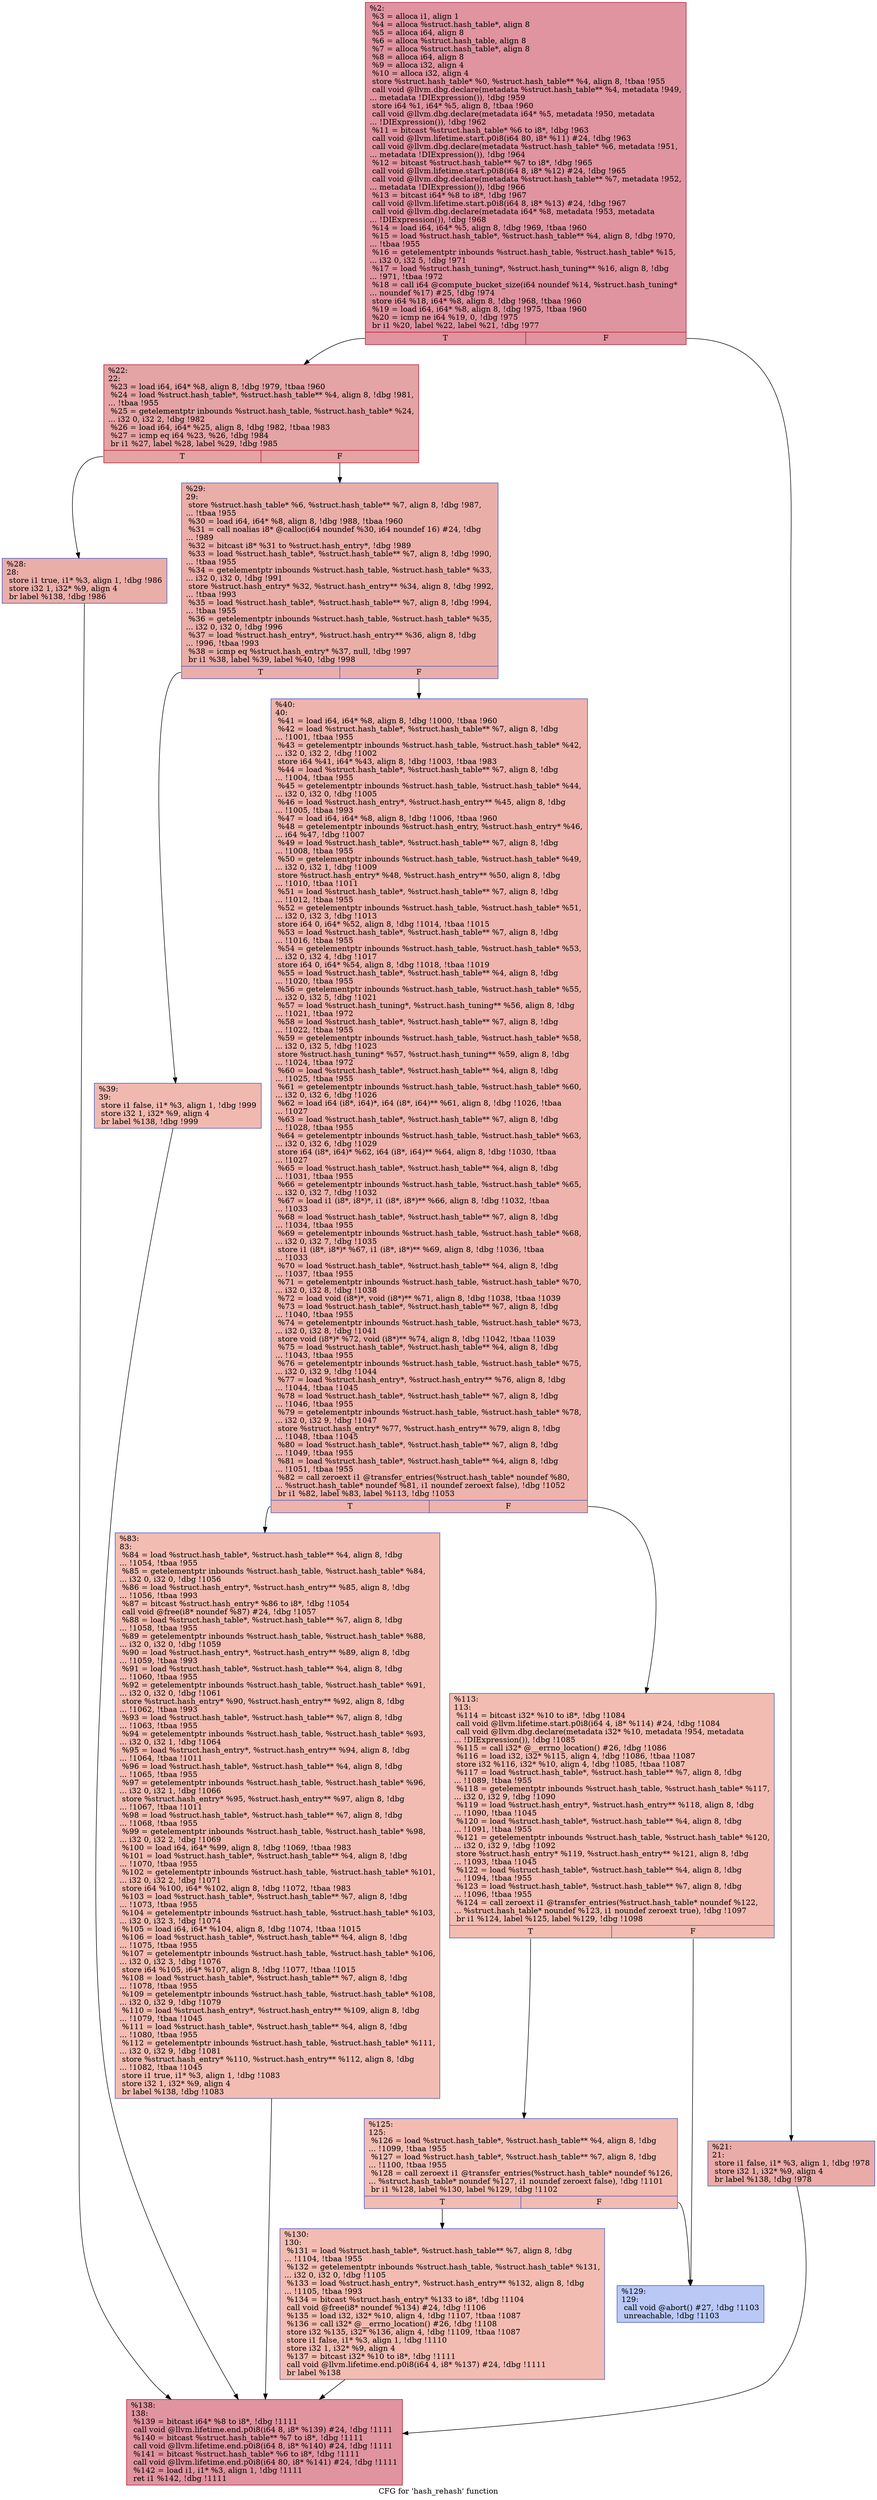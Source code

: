 digraph "CFG for 'hash_rehash' function" {
	label="CFG for 'hash_rehash' function";

	Node0xcde0c0 [shape=record,color="#b70d28ff", style=filled, fillcolor="#b70d2870",label="{%2:\l  %3 = alloca i1, align 1\l  %4 = alloca %struct.hash_table*, align 8\l  %5 = alloca i64, align 8\l  %6 = alloca %struct.hash_table, align 8\l  %7 = alloca %struct.hash_table*, align 8\l  %8 = alloca i64, align 8\l  %9 = alloca i32, align 4\l  %10 = alloca i32, align 4\l  store %struct.hash_table* %0, %struct.hash_table** %4, align 8, !tbaa !955\l  call void @llvm.dbg.declare(metadata %struct.hash_table** %4, metadata !949,\l... metadata !DIExpression()), !dbg !959\l  store i64 %1, i64* %5, align 8, !tbaa !960\l  call void @llvm.dbg.declare(metadata i64* %5, metadata !950, metadata\l... !DIExpression()), !dbg !962\l  %11 = bitcast %struct.hash_table* %6 to i8*, !dbg !963\l  call void @llvm.lifetime.start.p0i8(i64 80, i8* %11) #24, !dbg !963\l  call void @llvm.dbg.declare(metadata %struct.hash_table* %6, metadata !951,\l... metadata !DIExpression()), !dbg !964\l  %12 = bitcast %struct.hash_table** %7 to i8*, !dbg !965\l  call void @llvm.lifetime.start.p0i8(i64 8, i8* %12) #24, !dbg !965\l  call void @llvm.dbg.declare(metadata %struct.hash_table** %7, metadata !952,\l... metadata !DIExpression()), !dbg !966\l  %13 = bitcast i64* %8 to i8*, !dbg !967\l  call void @llvm.lifetime.start.p0i8(i64 8, i8* %13) #24, !dbg !967\l  call void @llvm.dbg.declare(metadata i64* %8, metadata !953, metadata\l... !DIExpression()), !dbg !968\l  %14 = load i64, i64* %5, align 8, !dbg !969, !tbaa !960\l  %15 = load %struct.hash_table*, %struct.hash_table** %4, align 8, !dbg !970,\l... !tbaa !955\l  %16 = getelementptr inbounds %struct.hash_table, %struct.hash_table* %15,\l... i32 0, i32 5, !dbg !971\l  %17 = load %struct.hash_tuning*, %struct.hash_tuning** %16, align 8, !dbg\l... !971, !tbaa !972\l  %18 = call i64 @compute_bucket_size(i64 noundef %14, %struct.hash_tuning*\l... noundef %17) #25, !dbg !974\l  store i64 %18, i64* %8, align 8, !dbg !968, !tbaa !960\l  %19 = load i64, i64* %8, align 8, !dbg !975, !tbaa !960\l  %20 = icmp ne i64 %19, 0, !dbg !975\l  br i1 %20, label %22, label %21, !dbg !977\l|{<s0>T|<s1>F}}"];
	Node0xcde0c0:s0 -> Node0xcde1d0;
	Node0xcde0c0:s1 -> Node0xcde180;
	Node0xcde180 [shape=record,color="#3d50c3ff", style=filled, fillcolor="#cc403a70",label="{%21:\l21:                                               \l  store i1 false, i1* %3, align 1, !dbg !978\l  store i32 1, i32* %9, align 4\l  br label %138, !dbg !978\l}"];
	Node0xcde180 -> Node0xcde4f0;
	Node0xcde1d0 [shape=record,color="#b70d28ff", style=filled, fillcolor="#c32e3170",label="{%22:\l22:                                               \l  %23 = load i64, i64* %8, align 8, !dbg !979, !tbaa !960\l  %24 = load %struct.hash_table*, %struct.hash_table** %4, align 8, !dbg !981,\l... !tbaa !955\l  %25 = getelementptr inbounds %struct.hash_table, %struct.hash_table* %24,\l... i32 0, i32 2, !dbg !982\l  %26 = load i64, i64* %25, align 8, !dbg !982, !tbaa !983\l  %27 = icmp eq i64 %23, %26, !dbg !984\l  br i1 %27, label %28, label %29, !dbg !985\l|{<s0>T|<s1>F}}"];
	Node0xcde1d0:s0 -> Node0xcde220;
	Node0xcde1d0:s1 -> Node0xcde270;
	Node0xcde220 [shape=record,color="#3d50c3ff", style=filled, fillcolor="#d0473d70",label="{%28:\l28:                                               \l  store i1 true, i1* %3, align 1, !dbg !986\l  store i32 1, i32* %9, align 4\l  br label %138, !dbg !986\l}"];
	Node0xcde220 -> Node0xcde4f0;
	Node0xcde270 [shape=record,color="#3d50c3ff", style=filled, fillcolor="#d0473d70",label="{%29:\l29:                                               \l  store %struct.hash_table* %6, %struct.hash_table** %7, align 8, !dbg !987,\l... !tbaa !955\l  %30 = load i64, i64* %8, align 8, !dbg !988, !tbaa !960\l  %31 = call noalias i8* @calloc(i64 noundef %30, i64 noundef 16) #24, !dbg\l... !989\l  %32 = bitcast i8* %31 to %struct.hash_entry*, !dbg !989\l  %33 = load %struct.hash_table*, %struct.hash_table** %7, align 8, !dbg !990,\l... !tbaa !955\l  %34 = getelementptr inbounds %struct.hash_table, %struct.hash_table* %33,\l... i32 0, i32 0, !dbg !991\l  store %struct.hash_entry* %32, %struct.hash_entry** %34, align 8, !dbg !992,\l... !tbaa !993\l  %35 = load %struct.hash_table*, %struct.hash_table** %7, align 8, !dbg !994,\l... !tbaa !955\l  %36 = getelementptr inbounds %struct.hash_table, %struct.hash_table* %35,\l... i32 0, i32 0, !dbg !996\l  %37 = load %struct.hash_entry*, %struct.hash_entry** %36, align 8, !dbg\l... !996, !tbaa !993\l  %38 = icmp eq %struct.hash_entry* %37, null, !dbg !997\l  br i1 %38, label %39, label %40, !dbg !998\l|{<s0>T|<s1>F}}"];
	Node0xcde270:s0 -> Node0xcde2c0;
	Node0xcde270:s1 -> Node0xcde310;
	Node0xcde2c0 [shape=record,color="#3d50c3ff", style=filled, fillcolor="#de614d70",label="{%39:\l39:                                               \l  store i1 false, i1* %3, align 1, !dbg !999\l  store i32 1, i32* %9, align 4\l  br label %138, !dbg !999\l}"];
	Node0xcde2c0 -> Node0xcde4f0;
	Node0xcde310 [shape=record,color="#3d50c3ff", style=filled, fillcolor="#d6524470",label="{%40:\l40:                                               \l  %41 = load i64, i64* %8, align 8, !dbg !1000, !tbaa !960\l  %42 = load %struct.hash_table*, %struct.hash_table** %7, align 8, !dbg\l... !1001, !tbaa !955\l  %43 = getelementptr inbounds %struct.hash_table, %struct.hash_table* %42,\l... i32 0, i32 2, !dbg !1002\l  store i64 %41, i64* %43, align 8, !dbg !1003, !tbaa !983\l  %44 = load %struct.hash_table*, %struct.hash_table** %7, align 8, !dbg\l... !1004, !tbaa !955\l  %45 = getelementptr inbounds %struct.hash_table, %struct.hash_table* %44,\l... i32 0, i32 0, !dbg !1005\l  %46 = load %struct.hash_entry*, %struct.hash_entry** %45, align 8, !dbg\l... !1005, !tbaa !993\l  %47 = load i64, i64* %8, align 8, !dbg !1006, !tbaa !960\l  %48 = getelementptr inbounds %struct.hash_entry, %struct.hash_entry* %46,\l... i64 %47, !dbg !1007\l  %49 = load %struct.hash_table*, %struct.hash_table** %7, align 8, !dbg\l... !1008, !tbaa !955\l  %50 = getelementptr inbounds %struct.hash_table, %struct.hash_table* %49,\l... i32 0, i32 1, !dbg !1009\l  store %struct.hash_entry* %48, %struct.hash_entry** %50, align 8, !dbg\l... !1010, !tbaa !1011\l  %51 = load %struct.hash_table*, %struct.hash_table** %7, align 8, !dbg\l... !1012, !tbaa !955\l  %52 = getelementptr inbounds %struct.hash_table, %struct.hash_table* %51,\l... i32 0, i32 3, !dbg !1013\l  store i64 0, i64* %52, align 8, !dbg !1014, !tbaa !1015\l  %53 = load %struct.hash_table*, %struct.hash_table** %7, align 8, !dbg\l... !1016, !tbaa !955\l  %54 = getelementptr inbounds %struct.hash_table, %struct.hash_table* %53,\l... i32 0, i32 4, !dbg !1017\l  store i64 0, i64* %54, align 8, !dbg !1018, !tbaa !1019\l  %55 = load %struct.hash_table*, %struct.hash_table** %4, align 8, !dbg\l... !1020, !tbaa !955\l  %56 = getelementptr inbounds %struct.hash_table, %struct.hash_table* %55,\l... i32 0, i32 5, !dbg !1021\l  %57 = load %struct.hash_tuning*, %struct.hash_tuning** %56, align 8, !dbg\l... !1021, !tbaa !972\l  %58 = load %struct.hash_table*, %struct.hash_table** %7, align 8, !dbg\l... !1022, !tbaa !955\l  %59 = getelementptr inbounds %struct.hash_table, %struct.hash_table* %58,\l... i32 0, i32 5, !dbg !1023\l  store %struct.hash_tuning* %57, %struct.hash_tuning** %59, align 8, !dbg\l... !1024, !tbaa !972\l  %60 = load %struct.hash_table*, %struct.hash_table** %4, align 8, !dbg\l... !1025, !tbaa !955\l  %61 = getelementptr inbounds %struct.hash_table, %struct.hash_table* %60,\l... i32 0, i32 6, !dbg !1026\l  %62 = load i64 (i8*, i64)*, i64 (i8*, i64)** %61, align 8, !dbg !1026, !tbaa\l... !1027\l  %63 = load %struct.hash_table*, %struct.hash_table** %7, align 8, !dbg\l... !1028, !tbaa !955\l  %64 = getelementptr inbounds %struct.hash_table, %struct.hash_table* %63,\l... i32 0, i32 6, !dbg !1029\l  store i64 (i8*, i64)* %62, i64 (i8*, i64)** %64, align 8, !dbg !1030, !tbaa\l... !1027\l  %65 = load %struct.hash_table*, %struct.hash_table** %4, align 8, !dbg\l... !1031, !tbaa !955\l  %66 = getelementptr inbounds %struct.hash_table, %struct.hash_table* %65,\l... i32 0, i32 7, !dbg !1032\l  %67 = load i1 (i8*, i8*)*, i1 (i8*, i8*)** %66, align 8, !dbg !1032, !tbaa\l... !1033\l  %68 = load %struct.hash_table*, %struct.hash_table** %7, align 8, !dbg\l... !1034, !tbaa !955\l  %69 = getelementptr inbounds %struct.hash_table, %struct.hash_table* %68,\l... i32 0, i32 7, !dbg !1035\l  store i1 (i8*, i8*)* %67, i1 (i8*, i8*)** %69, align 8, !dbg !1036, !tbaa\l... !1033\l  %70 = load %struct.hash_table*, %struct.hash_table** %4, align 8, !dbg\l... !1037, !tbaa !955\l  %71 = getelementptr inbounds %struct.hash_table, %struct.hash_table* %70,\l... i32 0, i32 8, !dbg !1038\l  %72 = load void (i8*)*, void (i8*)** %71, align 8, !dbg !1038, !tbaa !1039\l  %73 = load %struct.hash_table*, %struct.hash_table** %7, align 8, !dbg\l... !1040, !tbaa !955\l  %74 = getelementptr inbounds %struct.hash_table, %struct.hash_table* %73,\l... i32 0, i32 8, !dbg !1041\l  store void (i8*)* %72, void (i8*)** %74, align 8, !dbg !1042, !tbaa !1039\l  %75 = load %struct.hash_table*, %struct.hash_table** %4, align 8, !dbg\l... !1043, !tbaa !955\l  %76 = getelementptr inbounds %struct.hash_table, %struct.hash_table* %75,\l... i32 0, i32 9, !dbg !1044\l  %77 = load %struct.hash_entry*, %struct.hash_entry** %76, align 8, !dbg\l... !1044, !tbaa !1045\l  %78 = load %struct.hash_table*, %struct.hash_table** %7, align 8, !dbg\l... !1046, !tbaa !955\l  %79 = getelementptr inbounds %struct.hash_table, %struct.hash_table* %78,\l... i32 0, i32 9, !dbg !1047\l  store %struct.hash_entry* %77, %struct.hash_entry** %79, align 8, !dbg\l... !1048, !tbaa !1045\l  %80 = load %struct.hash_table*, %struct.hash_table** %7, align 8, !dbg\l... !1049, !tbaa !955\l  %81 = load %struct.hash_table*, %struct.hash_table** %4, align 8, !dbg\l... !1051, !tbaa !955\l  %82 = call zeroext i1 @transfer_entries(%struct.hash_table* noundef %80,\l... %struct.hash_table* noundef %81, i1 noundef zeroext false), !dbg !1052\l  br i1 %82, label %83, label %113, !dbg !1053\l|{<s0>T|<s1>F}}"];
	Node0xcde310:s0 -> Node0xcde360;
	Node0xcde310:s1 -> Node0xcde3b0;
	Node0xcde360 [shape=record,color="#3d50c3ff", style=filled, fillcolor="#e1675170",label="{%83:\l83:                                               \l  %84 = load %struct.hash_table*, %struct.hash_table** %4, align 8, !dbg\l... !1054, !tbaa !955\l  %85 = getelementptr inbounds %struct.hash_table, %struct.hash_table* %84,\l... i32 0, i32 0, !dbg !1056\l  %86 = load %struct.hash_entry*, %struct.hash_entry** %85, align 8, !dbg\l... !1056, !tbaa !993\l  %87 = bitcast %struct.hash_entry* %86 to i8*, !dbg !1054\l  call void @free(i8* noundef %87) #24, !dbg !1057\l  %88 = load %struct.hash_table*, %struct.hash_table** %7, align 8, !dbg\l... !1058, !tbaa !955\l  %89 = getelementptr inbounds %struct.hash_table, %struct.hash_table* %88,\l... i32 0, i32 0, !dbg !1059\l  %90 = load %struct.hash_entry*, %struct.hash_entry** %89, align 8, !dbg\l... !1059, !tbaa !993\l  %91 = load %struct.hash_table*, %struct.hash_table** %4, align 8, !dbg\l... !1060, !tbaa !955\l  %92 = getelementptr inbounds %struct.hash_table, %struct.hash_table* %91,\l... i32 0, i32 0, !dbg !1061\l  store %struct.hash_entry* %90, %struct.hash_entry** %92, align 8, !dbg\l... !1062, !tbaa !993\l  %93 = load %struct.hash_table*, %struct.hash_table** %7, align 8, !dbg\l... !1063, !tbaa !955\l  %94 = getelementptr inbounds %struct.hash_table, %struct.hash_table* %93,\l... i32 0, i32 1, !dbg !1064\l  %95 = load %struct.hash_entry*, %struct.hash_entry** %94, align 8, !dbg\l... !1064, !tbaa !1011\l  %96 = load %struct.hash_table*, %struct.hash_table** %4, align 8, !dbg\l... !1065, !tbaa !955\l  %97 = getelementptr inbounds %struct.hash_table, %struct.hash_table* %96,\l... i32 0, i32 1, !dbg !1066\l  store %struct.hash_entry* %95, %struct.hash_entry** %97, align 8, !dbg\l... !1067, !tbaa !1011\l  %98 = load %struct.hash_table*, %struct.hash_table** %7, align 8, !dbg\l... !1068, !tbaa !955\l  %99 = getelementptr inbounds %struct.hash_table, %struct.hash_table* %98,\l... i32 0, i32 2, !dbg !1069\l  %100 = load i64, i64* %99, align 8, !dbg !1069, !tbaa !983\l  %101 = load %struct.hash_table*, %struct.hash_table** %4, align 8, !dbg\l... !1070, !tbaa !955\l  %102 = getelementptr inbounds %struct.hash_table, %struct.hash_table* %101,\l... i32 0, i32 2, !dbg !1071\l  store i64 %100, i64* %102, align 8, !dbg !1072, !tbaa !983\l  %103 = load %struct.hash_table*, %struct.hash_table** %7, align 8, !dbg\l... !1073, !tbaa !955\l  %104 = getelementptr inbounds %struct.hash_table, %struct.hash_table* %103,\l... i32 0, i32 3, !dbg !1074\l  %105 = load i64, i64* %104, align 8, !dbg !1074, !tbaa !1015\l  %106 = load %struct.hash_table*, %struct.hash_table** %4, align 8, !dbg\l... !1075, !tbaa !955\l  %107 = getelementptr inbounds %struct.hash_table, %struct.hash_table* %106,\l... i32 0, i32 3, !dbg !1076\l  store i64 %105, i64* %107, align 8, !dbg !1077, !tbaa !1015\l  %108 = load %struct.hash_table*, %struct.hash_table** %7, align 8, !dbg\l... !1078, !tbaa !955\l  %109 = getelementptr inbounds %struct.hash_table, %struct.hash_table* %108,\l... i32 0, i32 9, !dbg !1079\l  %110 = load %struct.hash_entry*, %struct.hash_entry** %109, align 8, !dbg\l... !1079, !tbaa !1045\l  %111 = load %struct.hash_table*, %struct.hash_table** %4, align 8, !dbg\l... !1080, !tbaa !955\l  %112 = getelementptr inbounds %struct.hash_table, %struct.hash_table* %111,\l... i32 0, i32 9, !dbg !1081\l  store %struct.hash_entry* %110, %struct.hash_entry** %112, align 8, !dbg\l... !1082, !tbaa !1045\l  store i1 true, i1* %3, align 1, !dbg !1083\l  store i32 1, i32* %9, align 4\l  br label %138, !dbg !1083\l}"];
	Node0xcde360 -> Node0xcde4f0;
	Node0xcde3b0 [shape=record,color="#3d50c3ff", style=filled, fillcolor="#e1675170",label="{%113:\l113:                                              \l  %114 = bitcast i32* %10 to i8*, !dbg !1084\l  call void @llvm.lifetime.start.p0i8(i64 4, i8* %114) #24, !dbg !1084\l  call void @llvm.dbg.declare(metadata i32* %10, metadata !954, metadata\l... !DIExpression()), !dbg !1085\l  %115 = call i32* @__errno_location() #26, !dbg !1086\l  %116 = load i32, i32* %115, align 4, !dbg !1086, !tbaa !1087\l  store i32 %116, i32* %10, align 4, !dbg !1085, !tbaa !1087\l  %117 = load %struct.hash_table*, %struct.hash_table** %7, align 8, !dbg\l... !1089, !tbaa !955\l  %118 = getelementptr inbounds %struct.hash_table, %struct.hash_table* %117,\l... i32 0, i32 9, !dbg !1090\l  %119 = load %struct.hash_entry*, %struct.hash_entry** %118, align 8, !dbg\l... !1090, !tbaa !1045\l  %120 = load %struct.hash_table*, %struct.hash_table** %4, align 8, !dbg\l... !1091, !tbaa !955\l  %121 = getelementptr inbounds %struct.hash_table, %struct.hash_table* %120,\l... i32 0, i32 9, !dbg !1092\l  store %struct.hash_entry* %119, %struct.hash_entry** %121, align 8, !dbg\l... !1093, !tbaa !1045\l  %122 = load %struct.hash_table*, %struct.hash_table** %4, align 8, !dbg\l... !1094, !tbaa !955\l  %123 = load %struct.hash_table*, %struct.hash_table** %7, align 8, !dbg\l... !1096, !tbaa !955\l  %124 = call zeroext i1 @transfer_entries(%struct.hash_table* noundef %122,\l... %struct.hash_table* noundef %123, i1 noundef zeroext true), !dbg !1097\l  br i1 %124, label %125, label %129, !dbg !1098\l|{<s0>T|<s1>F}}"];
	Node0xcde3b0:s0 -> Node0xcde400;
	Node0xcde3b0:s1 -> Node0xcde450;
	Node0xcde400 [shape=record,color="#3d50c3ff", style=filled, fillcolor="#e1675170",label="{%125:\l125:                                              \l  %126 = load %struct.hash_table*, %struct.hash_table** %4, align 8, !dbg\l... !1099, !tbaa !955\l  %127 = load %struct.hash_table*, %struct.hash_table** %7, align 8, !dbg\l... !1100, !tbaa !955\l  %128 = call zeroext i1 @transfer_entries(%struct.hash_table* noundef %126,\l... %struct.hash_table* noundef %127, i1 noundef zeroext false), !dbg !1101\l  br i1 %128, label %130, label %129, !dbg !1102\l|{<s0>T|<s1>F}}"];
	Node0xcde400:s0 -> Node0xcde4a0;
	Node0xcde400:s1 -> Node0xcde450;
	Node0xcde450 [shape=record,color="#3d50c3ff", style=filled, fillcolor="#6282ea70",label="{%129:\l129:                                              \l  call void @abort() #27, !dbg !1103\l  unreachable, !dbg !1103\l}"];
	Node0xcde4a0 [shape=record,color="#3d50c3ff", style=filled, fillcolor="#e1675170",label="{%130:\l130:                                              \l  %131 = load %struct.hash_table*, %struct.hash_table** %7, align 8, !dbg\l... !1104, !tbaa !955\l  %132 = getelementptr inbounds %struct.hash_table, %struct.hash_table* %131,\l... i32 0, i32 0, !dbg !1105\l  %133 = load %struct.hash_entry*, %struct.hash_entry** %132, align 8, !dbg\l... !1105, !tbaa !993\l  %134 = bitcast %struct.hash_entry* %133 to i8*, !dbg !1104\l  call void @free(i8* noundef %134) #24, !dbg !1106\l  %135 = load i32, i32* %10, align 4, !dbg !1107, !tbaa !1087\l  %136 = call i32* @__errno_location() #26, !dbg !1108\l  store i32 %135, i32* %136, align 4, !dbg !1109, !tbaa !1087\l  store i1 false, i1* %3, align 1, !dbg !1110\l  store i32 1, i32* %9, align 4\l  %137 = bitcast i32* %10 to i8*, !dbg !1111\l  call void @llvm.lifetime.end.p0i8(i64 4, i8* %137) #24, !dbg !1111\l  br label %138\l}"];
	Node0xcde4a0 -> Node0xcde4f0;
	Node0xcde4f0 [shape=record,color="#b70d28ff", style=filled, fillcolor="#b70d2870",label="{%138:\l138:                                              \l  %139 = bitcast i64* %8 to i8*, !dbg !1111\l  call void @llvm.lifetime.end.p0i8(i64 8, i8* %139) #24, !dbg !1111\l  %140 = bitcast %struct.hash_table** %7 to i8*, !dbg !1111\l  call void @llvm.lifetime.end.p0i8(i64 8, i8* %140) #24, !dbg !1111\l  %141 = bitcast %struct.hash_table* %6 to i8*, !dbg !1111\l  call void @llvm.lifetime.end.p0i8(i64 80, i8* %141) #24, !dbg !1111\l  %142 = load i1, i1* %3, align 1, !dbg !1111\l  ret i1 %142, !dbg !1111\l}"];
}
